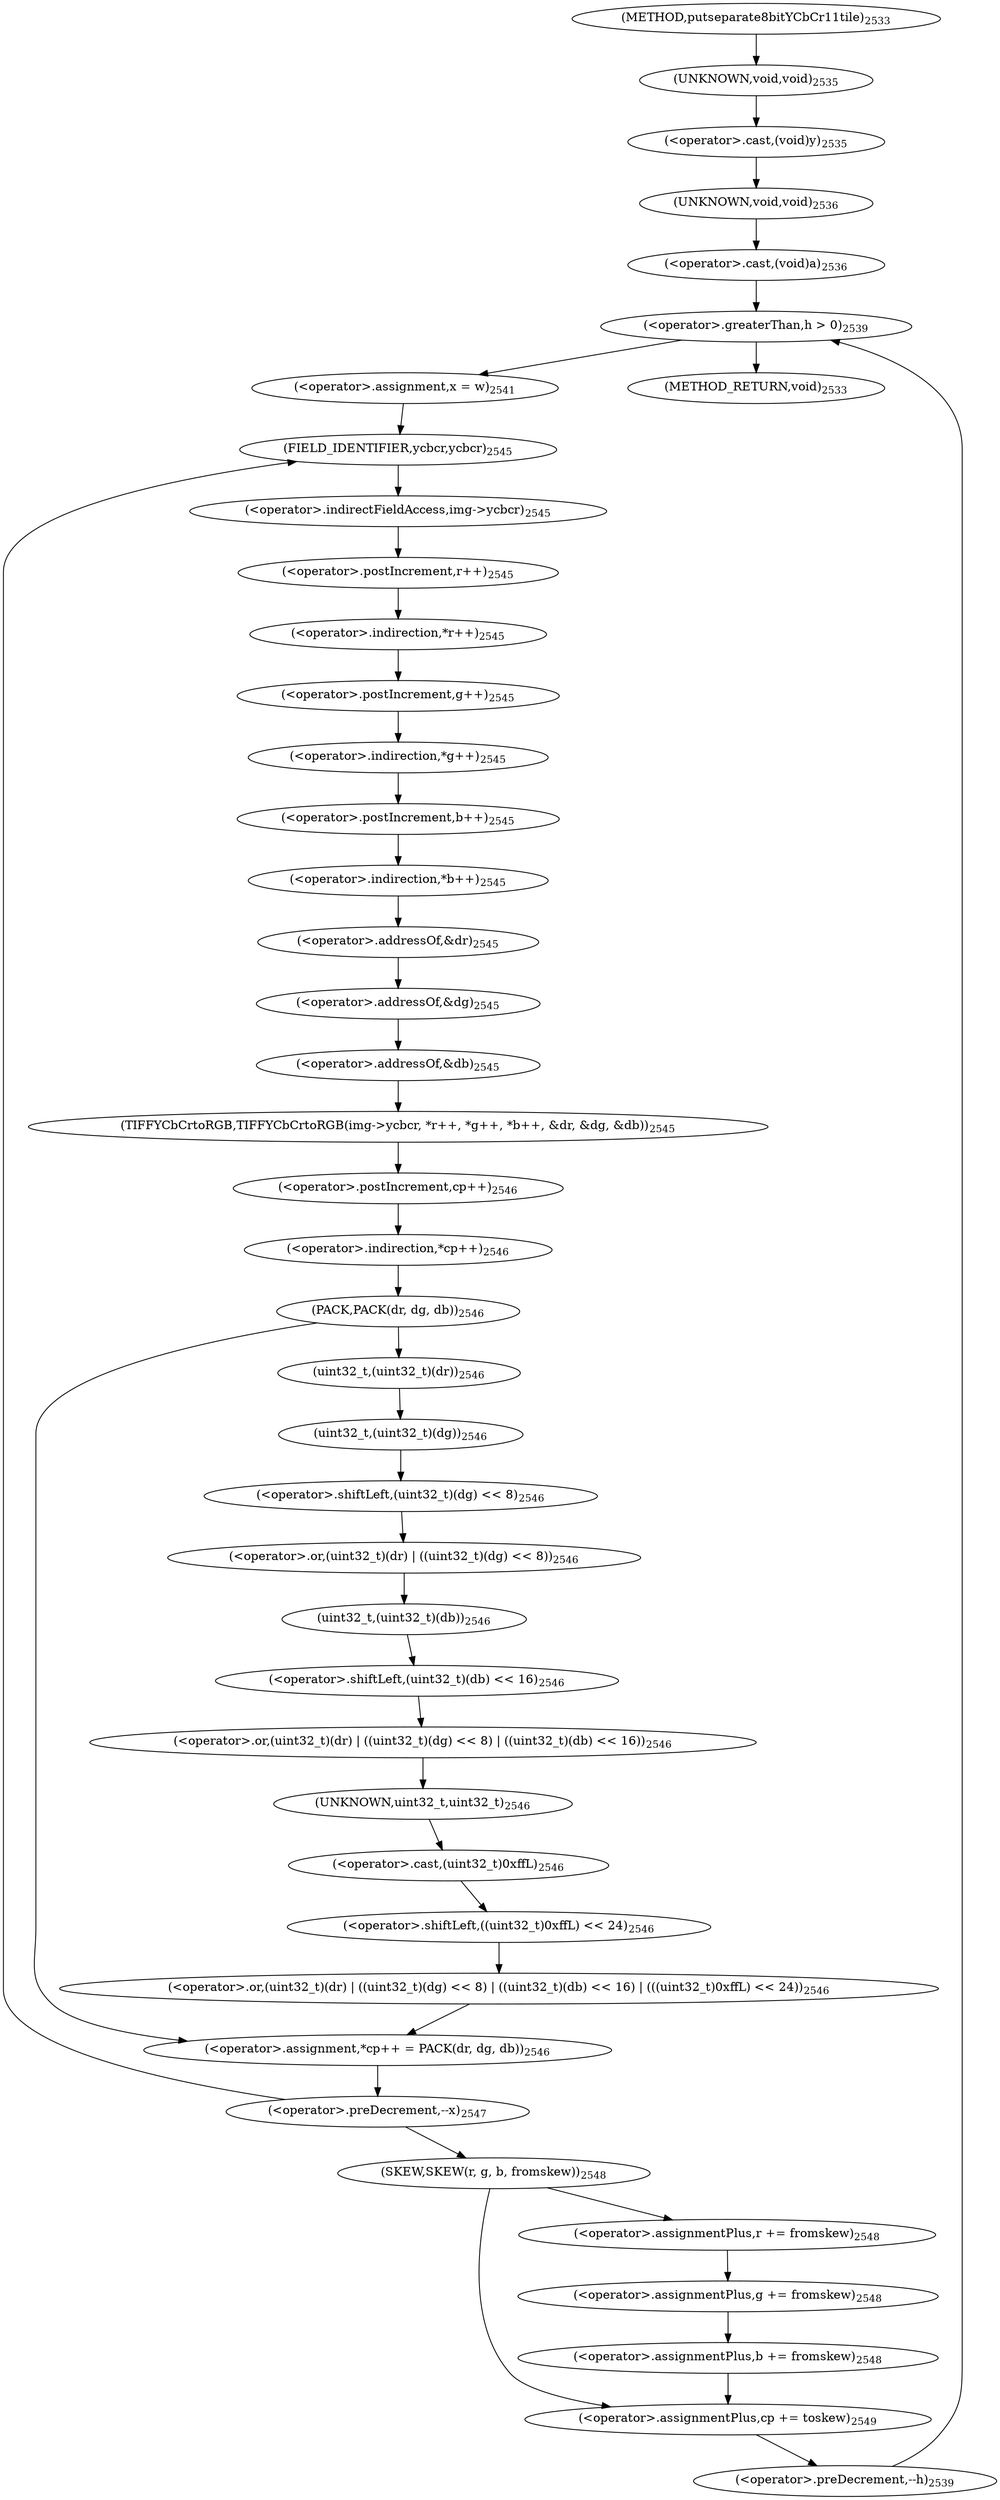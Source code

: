 digraph "putseparate8bitYCbCr11tile" {  
"59885" [label = <(&lt;operator&gt;.cast,(void)y)<SUB>2535</SUB>> ]
"59888" [label = <(&lt;operator&gt;.cast,(void)a)<SUB>2536</SUB>> ]
"59886" [label = <(UNKNOWN,void,void)<SUB>2535</SUB>> ]
"59889" [label = <(UNKNOWN,void,void)<SUB>2536</SUB>> ]
"59893" [label = <(&lt;operator&gt;.greaterThan,h &gt; 0)<SUB>2539</SUB>> ]
"59896" [label = <(&lt;operator&gt;.preDecrement,--h)<SUB>2539</SUB>> ]
"59899" [label = <(&lt;operator&gt;.assignment,x = w)<SUB>2541</SUB>> ]
"59955" [label = <(SKEW,SKEW(r, g, b, fromskew))<SUB>2548</SUB>> ]
"59971" [label = <(&lt;operator&gt;.assignmentPlus,cp += toskew)<SUB>2549</SUB>> ]
"59953" [label = <(&lt;operator&gt;.preDecrement,--x)<SUB>2547</SUB>> ]
"59907" [label = <(TIFFYCbCrtoRGB,TIFFYCbCrtoRGB(img-&gt;ycbcr, *r++, *g++, *b++, &amp;dr, &amp;dg, &amp;db))<SUB>2545</SUB>> ]
"59926" [label = <(&lt;operator&gt;.assignment,*cp++ = PACK(dr, dg, db))<SUB>2546</SUB>> ]
"59908" [label = <(&lt;operator&gt;.indirectFieldAccess,img-&gt;ycbcr)<SUB>2545</SUB>> ]
"59911" [label = <(&lt;operator&gt;.indirection,*r++)<SUB>2545</SUB>> ]
"59914" [label = <(&lt;operator&gt;.indirection,*g++)<SUB>2545</SUB>> ]
"59917" [label = <(&lt;operator&gt;.indirection,*b++)<SUB>2545</SUB>> ]
"59920" [label = <(&lt;operator&gt;.addressOf,&amp;dr)<SUB>2545</SUB>> ]
"59922" [label = <(&lt;operator&gt;.addressOf,&amp;dg)<SUB>2545</SUB>> ]
"59924" [label = <(&lt;operator&gt;.addressOf,&amp;db)<SUB>2545</SUB>> ]
"59927" [label = <(&lt;operator&gt;.indirection,*cp++)<SUB>2546</SUB>> ]
"59930" [label = <(PACK,PACK(dr, dg, db))<SUB>2546</SUB>> ]
"59962" [label = <(&lt;operator&gt;.assignmentPlus,r += fromskew)<SUB>2548</SUB>> ]
"59965" [label = <(&lt;operator&gt;.assignmentPlus,g += fromskew)<SUB>2548</SUB>> ]
"59968" [label = <(&lt;operator&gt;.assignmentPlus,b += fromskew)<SUB>2548</SUB>> ]
"59910" [label = <(FIELD_IDENTIFIER,ycbcr,ycbcr)<SUB>2545</SUB>> ]
"59912" [label = <(&lt;operator&gt;.postIncrement,r++)<SUB>2545</SUB>> ]
"59915" [label = <(&lt;operator&gt;.postIncrement,g++)<SUB>2545</SUB>> ]
"59918" [label = <(&lt;operator&gt;.postIncrement,b++)<SUB>2545</SUB>> ]
"59928" [label = <(&lt;operator&gt;.postIncrement,cp++)<SUB>2546</SUB>> ]
"59935" [label = <(&lt;operator&gt;.or,(uint32_t)(dr) | ((uint32_t)(dg) &lt;&lt; 8) | ((uint32_t)(db) &lt;&lt; 16) | (((uint32_t)0xffL) &lt;&lt; 24))<SUB>2546</SUB>> ]
"59936" [label = <(&lt;operator&gt;.or,(uint32_t)(dr) | ((uint32_t)(dg) &lt;&lt; 8) | ((uint32_t)(db) &lt;&lt; 16))<SUB>2546</SUB>> ]
"59948" [label = <(&lt;operator&gt;.shiftLeft,((uint32_t)0xffL) &lt;&lt; 24)<SUB>2546</SUB>> ]
"59937" [label = <(&lt;operator&gt;.or,(uint32_t)(dr) | ((uint32_t)(dg) &lt;&lt; 8))<SUB>2546</SUB>> ]
"59944" [label = <(&lt;operator&gt;.shiftLeft,(uint32_t)(db) &lt;&lt; 16)<SUB>2546</SUB>> ]
"59949" [label = <(&lt;operator&gt;.cast,(uint32_t)0xffL)<SUB>2546</SUB>> ]
"59938" [label = <(uint32_t,(uint32_t)(dr))<SUB>2546</SUB>> ]
"59940" [label = <(&lt;operator&gt;.shiftLeft,(uint32_t)(dg) &lt;&lt; 8)<SUB>2546</SUB>> ]
"59945" [label = <(uint32_t,(uint32_t)(db))<SUB>2546</SUB>> ]
"59950" [label = <(UNKNOWN,uint32_t,uint32_t)<SUB>2546</SUB>> ]
"59941" [label = <(uint32_t,(uint32_t)(dg))<SUB>2546</SUB>> ]
"59871" [label = <(METHOD,putseparate8bitYCbCr11tile)<SUB>2533</SUB>> ]
"59974" [label = <(METHOD_RETURN,void)<SUB>2533</SUB>> ]
  "59885" -> "59889" 
  "59888" -> "59893" 
  "59886" -> "59885" 
  "59889" -> "59888" 
  "59893" -> "59974" 
  "59893" -> "59899" 
  "59896" -> "59893" 
  "59899" -> "59910" 
  "59955" -> "59962" 
  "59955" -> "59971" 
  "59971" -> "59896" 
  "59953" -> "59910" 
  "59953" -> "59955" 
  "59907" -> "59928" 
  "59926" -> "59953" 
  "59908" -> "59912" 
  "59911" -> "59915" 
  "59914" -> "59918" 
  "59917" -> "59920" 
  "59920" -> "59922" 
  "59922" -> "59924" 
  "59924" -> "59907" 
  "59927" -> "59930" 
  "59930" -> "59926" 
  "59930" -> "59938" 
  "59962" -> "59965" 
  "59965" -> "59968" 
  "59968" -> "59971" 
  "59910" -> "59908" 
  "59912" -> "59911" 
  "59915" -> "59914" 
  "59918" -> "59917" 
  "59928" -> "59927" 
  "59935" -> "59926" 
  "59936" -> "59950" 
  "59948" -> "59935" 
  "59937" -> "59945" 
  "59944" -> "59936" 
  "59949" -> "59948" 
  "59938" -> "59941" 
  "59940" -> "59937" 
  "59945" -> "59944" 
  "59950" -> "59949" 
  "59941" -> "59940" 
  "59871" -> "59886" 
}

